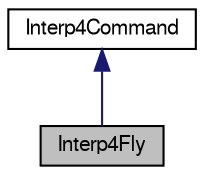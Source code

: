 digraph "Interp4Fly"
{
  edge [fontname="FreeSans",fontsize="10",labelfontname="FreeSans",labelfontsize="10"];
  node [fontname="FreeSans",fontsize="10",shape=record];
  Node1 [label="Interp4Fly",height=0.2,width=0.4,color="black", fillcolor="grey75", style="filled", fontcolor="black"];
  Node2 -> Node1 [dir="back",color="midnightblue",fontsize="10",style="solid",fontname="FreeSans"];
  Node2 [label="Interp4Command",height=0.2,width=0.4,color="black", fillcolor="white", style="filled",URL="$class_interp4_command.html",tooltip="Modeluje abstrakcyjne polecenie dla robota mobilnego. "];
}
